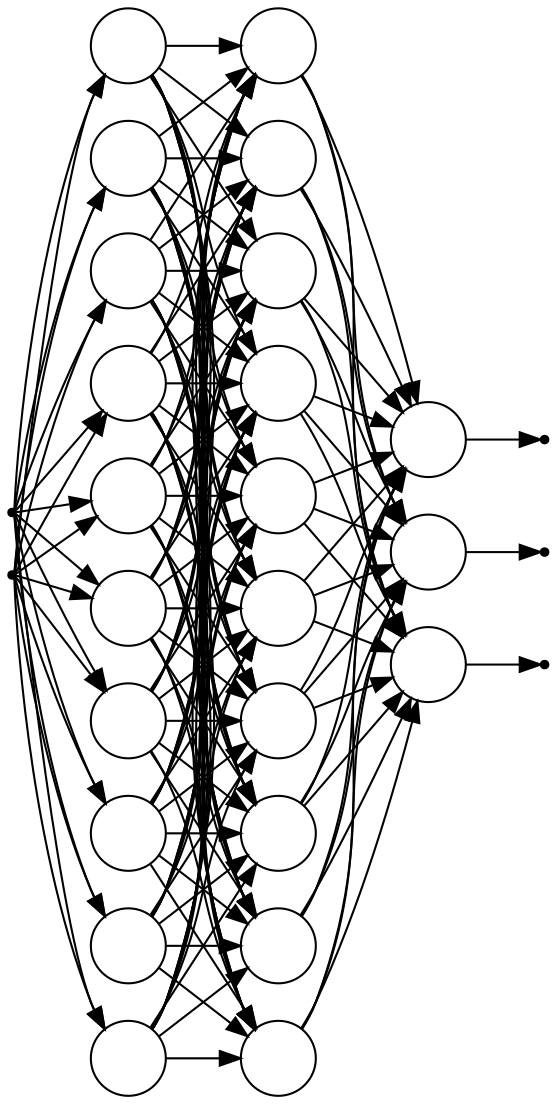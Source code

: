 digraph {
rankdir=LR
x0 [shape=point, label=""]
x1 [shape=point, label=""]
c0p0 [shape=circle, label=""]
c0p1 [shape=circle, label=""]
c0p2 [shape=circle, label=""]
c0p3 [shape=circle, label=""]
c0p4 [shape=circle, label=""]
c0p5 [shape=circle, label=""]
c0p6 [shape=circle, label=""]
c0p7 [shape=circle, label=""]
c0p8 [shape=circle, label=""]
c0p9 [shape=circle, label=""]
c1p0 [shape=circle, label=""]
c1p1 [shape=circle, label=""]
c1p2 [shape=circle, label=""]
c1p3 [shape=circle, label=""]
c1p4 [shape=circle, label=""]
c1p5 [shape=circle, label=""]
c1p6 [shape=circle, label=""]
c1p7 [shape=circle, label=""]
c1p8 [shape=circle, label=""]
c1p9 [shape=circle, label=""]
c2p0 [shape=circle, label=""]
c2p1 [shape=circle, label=""]
c2p2 [shape=circle, label=""]
s0 [style=invisible, shape=point, label=""]
s1 [style=invisible, shape=point, label=""]
s2 [style=invisible, shape=point, label=""]
x0 -> c0p0
x0 -> c0p1
x0 -> c0p2
x0 -> c0p3
x0 -> c0p4
x0 -> c0p5
x0 -> c0p6
x0 -> c0p7
x0 -> c0p8
x0 -> c0p9
x1 -> c0p0
x1 -> c0p1
x1 -> c0p2
x1 -> c0p3
x1 -> c0p4
x1 -> c0p5
x1 -> c0p6
x1 -> c0p7
x1 -> c0p8
x1 -> c0p9
c0p0 -> c1p0
c0p0 -> c1p1
c0p0 -> c1p2
c0p0 -> c1p3
c0p0 -> c1p4
c0p0 -> c1p5
c0p0 -> c1p6
c0p0 -> c1p7
c0p0 -> c1p8
c0p0 -> c1p9
c0p1 -> c1p0
c0p1 -> c1p1
c0p1 -> c1p2
c0p1 -> c1p3
c0p1 -> c1p4
c0p1 -> c1p5
c0p1 -> c1p6
c0p1 -> c1p7
c0p1 -> c1p8
c0p1 -> c1p9
c0p2 -> c1p0
c0p2 -> c1p1
c0p2 -> c1p2
c0p2 -> c1p3
c0p2 -> c1p4
c0p2 -> c1p5
c0p2 -> c1p6
c0p2 -> c1p7
c0p2 -> c1p8
c0p2 -> c1p9
c0p3 -> c1p0
c0p3 -> c1p1
c0p3 -> c1p2
c0p3 -> c1p3
c0p3 -> c1p4
c0p3 -> c1p5
c0p3 -> c1p6
c0p3 -> c1p7
c0p3 -> c1p8
c0p3 -> c1p9
c0p4 -> c1p0
c0p4 -> c1p1
c0p4 -> c1p2
c0p4 -> c1p3
c0p4 -> c1p4
c0p4 -> c1p5
c0p4 -> c1p6
c0p4 -> c1p7
c0p4 -> c1p8
c0p4 -> c1p9
c0p5 -> c1p0
c0p5 -> c1p1
c0p5 -> c1p2
c0p5 -> c1p3
c0p5 -> c1p4
c0p5 -> c1p5
c0p5 -> c1p6
c0p5 -> c1p7
c0p5 -> c1p8
c0p5 -> c1p9
c0p6 -> c1p0
c0p6 -> c1p1
c0p6 -> c1p2
c0p6 -> c1p3
c0p6 -> c1p4
c0p6 -> c1p5
c0p6 -> c1p6
c0p6 -> c1p7
c0p6 -> c1p8
c0p6 -> c1p9
c0p7 -> c1p0
c0p7 -> c1p1
c0p7 -> c1p2
c0p7 -> c1p3
c0p7 -> c1p4
c0p7 -> c1p5
c0p7 -> c1p6
c0p7 -> c1p7
c0p7 -> c1p8
c0p7 -> c1p9
c0p8 -> c1p0
c0p8 -> c1p1
c0p8 -> c1p2
c0p8 -> c1p3
c0p8 -> c1p4
c0p8 -> c1p5
c0p8 -> c1p6
c0p8 -> c1p7
c0p8 -> c1p8
c0p8 -> c1p9
c0p9 -> c1p0
c0p9 -> c1p1
c0p9 -> c1p2
c0p9 -> c1p3
c0p9 -> c1p4
c0p9 -> c1p5
c0p9 -> c1p6
c0p9 -> c1p7
c0p9 -> c1p8
c0p9 -> c1p9
c1p0 -> c2p0
c1p0 -> c2p1
c1p0 -> c2p2
c1p1 -> c2p0
c1p1 -> c2p1
c1p1 -> c2p2
c1p2 -> c2p0
c1p2 -> c2p1
c1p2 -> c2p2
c1p3 -> c2p0
c1p3 -> c2p1
c1p3 -> c2p2
c1p4 -> c2p0
c1p4 -> c2p1
c1p4 -> c2p2
c1p5 -> c2p0
c1p5 -> c2p1
c1p5 -> c2p2
c1p6 -> c2p0
c1p6 -> c2p1
c1p6 -> c2p2
c1p7 -> c2p0
c1p7 -> c2p1
c1p7 -> c2p2
c1p8 -> c2p0
c1p8 -> c2p1
c1p8 -> c2p2
c1p9 -> c2p0
c1p9 -> c2p1
c1p9 -> c2p2
c2p0 -> s0
c2p1 -> s1
c2p2 -> s2

}